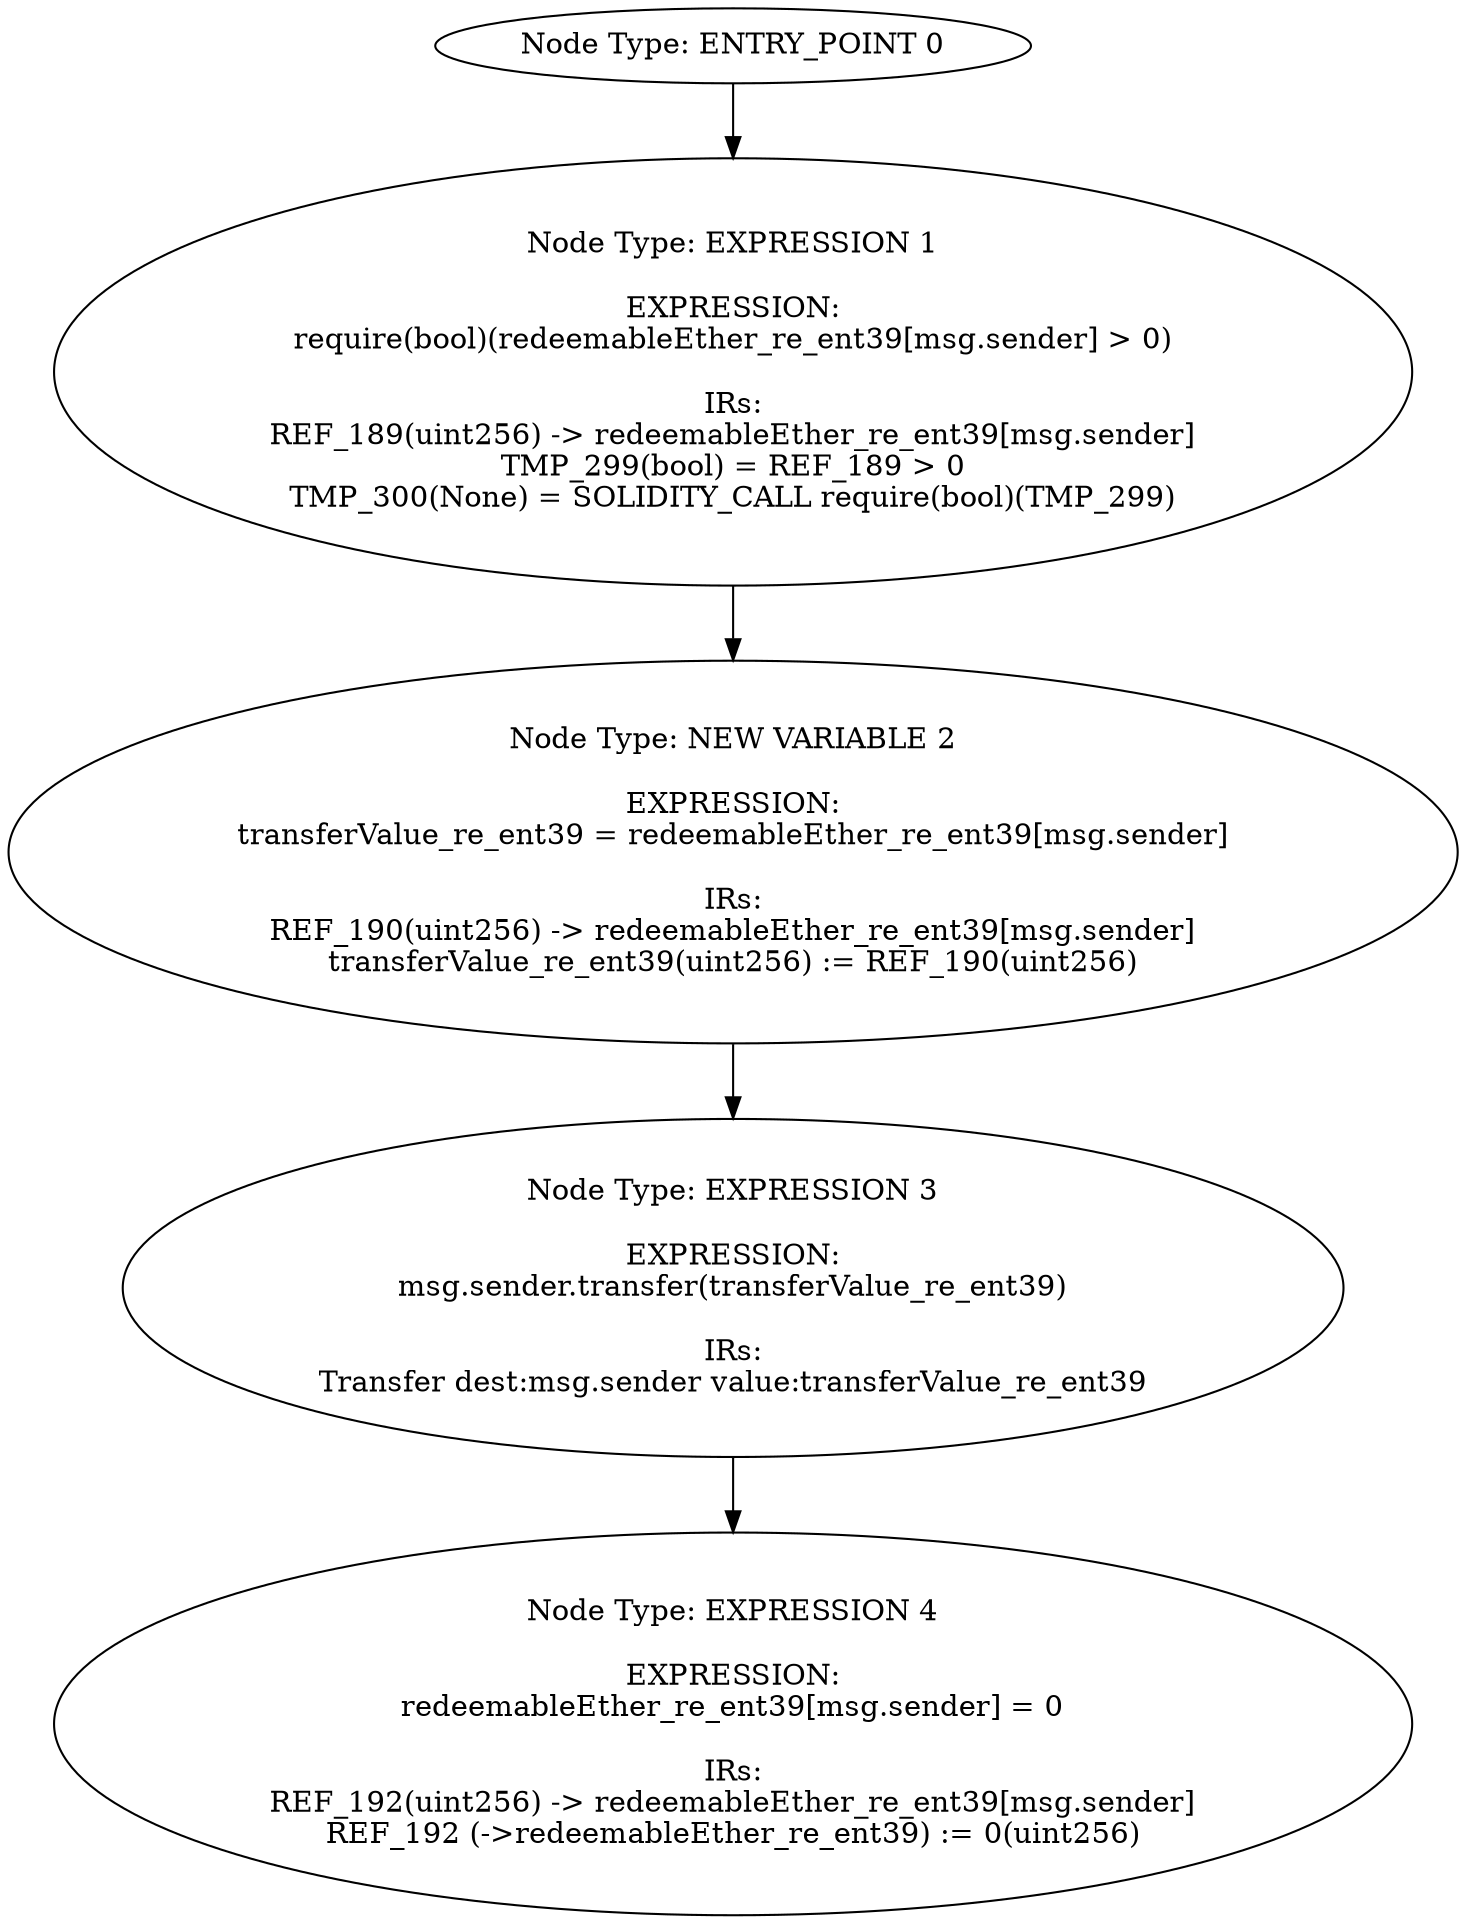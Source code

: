 digraph{
0[label="Node Type: ENTRY_POINT 0
"];
0->1;
1[label="Node Type: EXPRESSION 1

EXPRESSION:
require(bool)(redeemableEther_re_ent39[msg.sender] > 0)

IRs:
REF_189(uint256) -> redeemableEther_re_ent39[msg.sender]
TMP_299(bool) = REF_189 > 0
TMP_300(None) = SOLIDITY_CALL require(bool)(TMP_299)"];
1->2;
2[label="Node Type: NEW VARIABLE 2

EXPRESSION:
transferValue_re_ent39 = redeemableEther_re_ent39[msg.sender]

IRs:
REF_190(uint256) -> redeemableEther_re_ent39[msg.sender]
transferValue_re_ent39(uint256) := REF_190(uint256)"];
2->3;
3[label="Node Type: EXPRESSION 3

EXPRESSION:
msg.sender.transfer(transferValue_re_ent39)

IRs:
Transfer dest:msg.sender value:transferValue_re_ent39"];
3->4;
4[label="Node Type: EXPRESSION 4

EXPRESSION:
redeemableEther_re_ent39[msg.sender] = 0

IRs:
REF_192(uint256) -> redeemableEther_re_ent39[msg.sender]
REF_192 (->redeemableEther_re_ent39) := 0(uint256)"];
}

